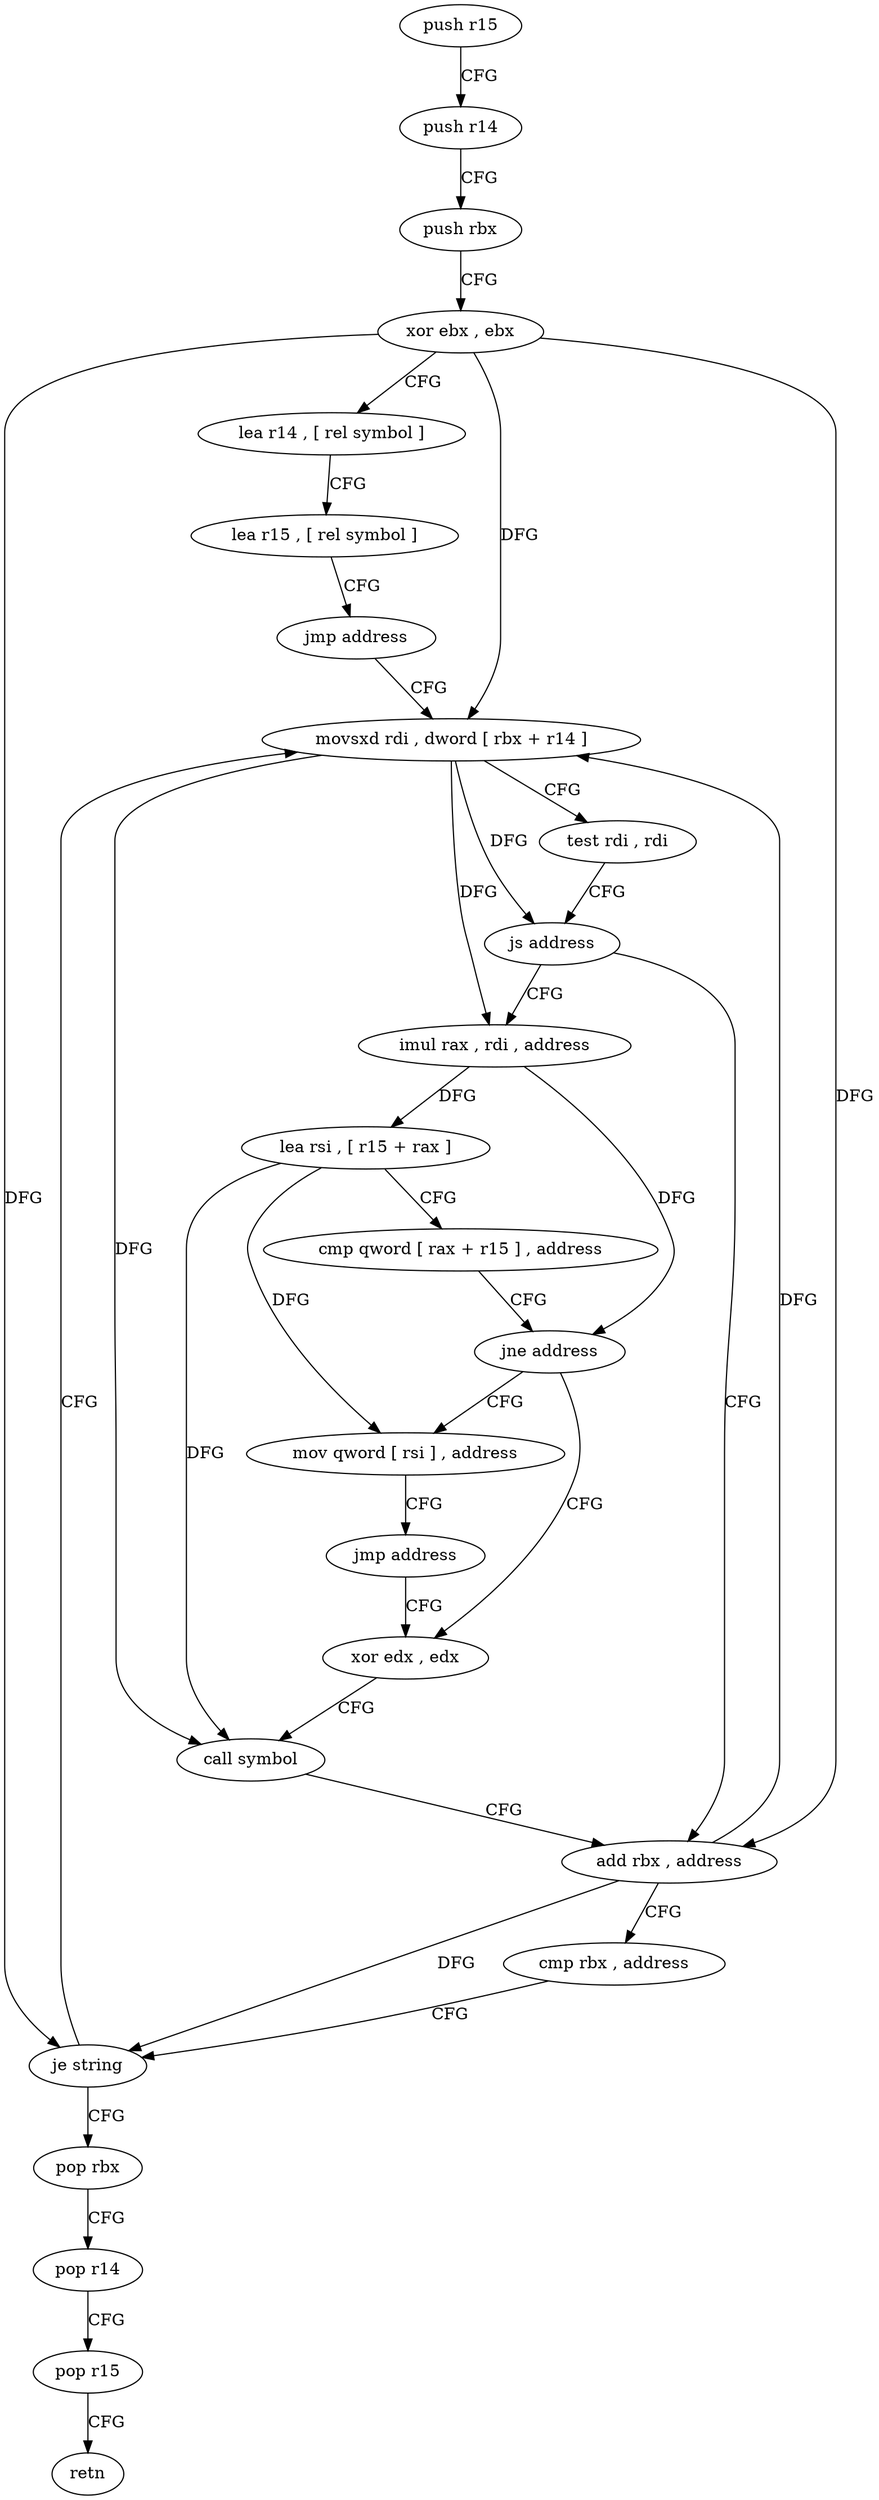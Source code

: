 digraph "func" {
"161488" [label = "push r15" ]
"161490" [label = "push r14" ]
"161492" [label = "push rbx" ]
"161493" [label = "xor ebx , ebx" ]
"161495" [label = "lea r14 , [ rel symbol ]" ]
"161502" [label = "lea r15 , [ rel symbol ]" ]
"161509" [label = "jmp address" ]
"161537" [label = "movsxd rdi , dword [ rbx + r14 ]" ]
"161541" [label = "test rdi , rdi" ]
"161544" [label = "js address" ]
"161527" [label = "add rbx , address" ]
"161546" [label = "imul rax , rdi , address" ]
"161531" [label = "cmp rbx , address" ]
"161535" [label = "je string" ]
"161573" [label = "pop rbx" ]
"161553" [label = "lea rsi , [ r15 + rax ]" ]
"161557" [label = "cmp qword [ rax + r15 ] , address" ]
"161562" [label = "jne address" ]
"161520" [label = "xor edx , edx" ]
"161564" [label = "mov qword [ rsi ] , address" ]
"161574" [label = "pop r14" ]
"161576" [label = "pop r15" ]
"161578" [label = "retn" ]
"161522" [label = "call symbol" ]
"161571" [label = "jmp address" ]
"161488" -> "161490" [ label = "CFG" ]
"161490" -> "161492" [ label = "CFG" ]
"161492" -> "161493" [ label = "CFG" ]
"161493" -> "161495" [ label = "CFG" ]
"161493" -> "161537" [ label = "DFG" ]
"161493" -> "161527" [ label = "DFG" ]
"161493" -> "161535" [ label = "DFG" ]
"161495" -> "161502" [ label = "CFG" ]
"161502" -> "161509" [ label = "CFG" ]
"161509" -> "161537" [ label = "CFG" ]
"161537" -> "161541" [ label = "CFG" ]
"161537" -> "161544" [ label = "DFG" ]
"161537" -> "161546" [ label = "DFG" ]
"161537" -> "161522" [ label = "DFG" ]
"161541" -> "161544" [ label = "CFG" ]
"161544" -> "161527" [ label = "CFG" ]
"161544" -> "161546" [ label = "CFG" ]
"161527" -> "161531" [ label = "CFG" ]
"161527" -> "161537" [ label = "DFG" ]
"161527" -> "161535" [ label = "DFG" ]
"161546" -> "161553" [ label = "DFG" ]
"161546" -> "161562" [ label = "DFG" ]
"161531" -> "161535" [ label = "CFG" ]
"161535" -> "161573" [ label = "CFG" ]
"161535" -> "161537" [ label = "CFG" ]
"161573" -> "161574" [ label = "CFG" ]
"161553" -> "161557" [ label = "CFG" ]
"161553" -> "161522" [ label = "DFG" ]
"161553" -> "161564" [ label = "DFG" ]
"161557" -> "161562" [ label = "CFG" ]
"161562" -> "161520" [ label = "CFG" ]
"161562" -> "161564" [ label = "CFG" ]
"161520" -> "161522" [ label = "CFG" ]
"161564" -> "161571" [ label = "CFG" ]
"161574" -> "161576" [ label = "CFG" ]
"161576" -> "161578" [ label = "CFG" ]
"161522" -> "161527" [ label = "CFG" ]
"161571" -> "161520" [ label = "CFG" ]
}
